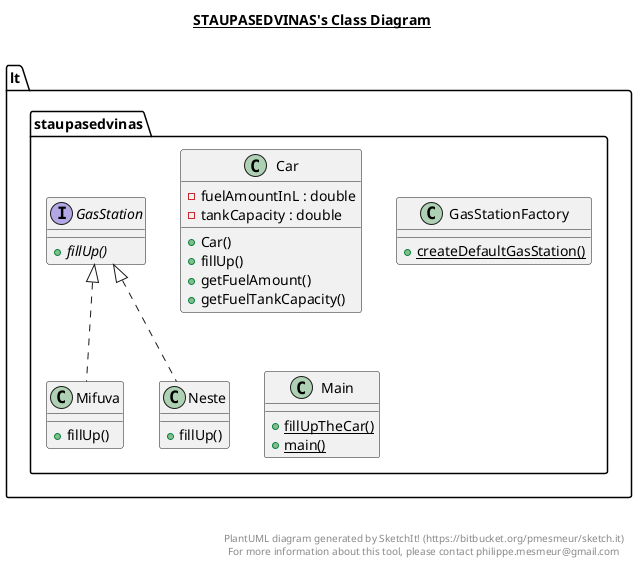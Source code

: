 @startuml

title __STAUPASEDVINAS's Class Diagram__\n

  namespace lt.staupasedvinas {
    class lt.staupasedvinas.Car {
        - fuelAmountInL : double
        - tankCapacity : double
        + Car()
        + fillUp()
        + getFuelAmount()
        + getFuelTankCapacity()
    }
  }
  

  namespace lt.staupasedvinas {
    interface lt.staupasedvinas.GasStation {
        {abstract} + fillUp()
    }
  }
  

  namespace lt.staupasedvinas {
    class lt.staupasedvinas.GasStationFactory {
        {static} + createDefaultGasStation()
    }
  }
  

  namespace lt.staupasedvinas {
    class lt.staupasedvinas.Main {
        {static} + fillUpTheCar()
        {static} + main()
    }
  }
  

  namespace lt.staupasedvinas {
    class lt.staupasedvinas.Mifuva {
        + fillUp()
    }
  }
  

  namespace lt.staupasedvinas {
    class lt.staupasedvinas.Neste {
        + fillUp()
    }
  }
  

  lt.staupasedvinas.Mifuva .up.|> lt.staupasedvinas.GasStation
  lt.staupasedvinas.Neste .up.|> lt.staupasedvinas.GasStation


right footer


PlantUML diagram generated by SketchIt! (https://bitbucket.org/pmesmeur/sketch.it)
For more information about this tool, please contact philippe.mesmeur@gmail.com
endfooter

@enduml
